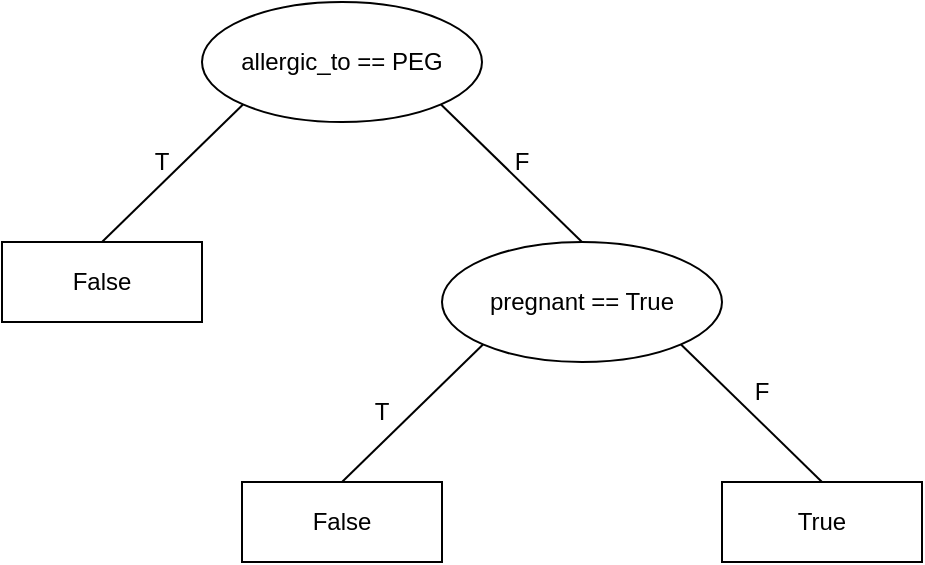 <mxfile version="15.7.0" type="device"><diagram id="9Ys09b4Mtnu84P6SAnuR" name="Page-1"><mxGraphModel dx="2062" dy="1097" grid="1" gridSize="10" guides="1" tooltips="1" connect="1" arrows="1" fold="1" page="1" pageScale="1" pageWidth="1169" pageHeight="1654" math="0" shadow="0"><root><mxCell id="0"/><mxCell id="1" parent="0"/><mxCell id="6cpjqheVmS0y2px9c0vN-4" style="rounded=0;orthogonalLoop=1;jettySize=auto;html=1;exitX=0;exitY=1;exitDx=0;exitDy=0;entryX=0.5;entryY=0;entryDx=0;entryDy=0;endArrow=none;endFill=0;" parent="1" source="6cpjqheVmS0y2px9c0vN-1" target="6cpjqheVmS0y2px9c0vN-3" edge="1"><mxGeometry relative="1" as="geometry"/></mxCell><mxCell id="6cpjqheVmS0y2px9c0vN-8" style="edgeStyle=none;rounded=0;orthogonalLoop=1;jettySize=auto;html=1;exitX=1;exitY=1;exitDx=0;exitDy=0;entryX=0.5;entryY=0;entryDx=0;entryDy=0;endArrow=none;endFill=0;" parent="1" source="6cpjqheVmS0y2px9c0vN-1" target="6cpjqheVmS0y2px9c0vN-7" edge="1"><mxGeometry relative="1" as="geometry"/></mxCell><mxCell id="6cpjqheVmS0y2px9c0vN-1" value="allergic_to == PEG" style="ellipse;whiteSpace=wrap;html=1;" parent="1" vertex="1"><mxGeometry x="130" y="30" width="140" height="60" as="geometry"/></mxCell><mxCell id="6cpjqheVmS0y2px9c0vN-3" value="False" style="rounded=0;whiteSpace=wrap;html=1;" parent="1" vertex="1"><mxGeometry x="30" y="150" width="100" height="40" as="geometry"/></mxCell><mxCell id="6cpjqheVmS0y2px9c0vN-5" value="T" style="text;html=1;strokeColor=none;fillColor=none;align=center;verticalAlign=middle;whiteSpace=wrap;rounded=0;" parent="1" vertex="1"><mxGeometry x="80" y="95" width="60" height="30" as="geometry"/></mxCell><mxCell id="6cpjqheVmS0y2px9c0vN-10" style="edgeStyle=none;rounded=0;orthogonalLoop=1;jettySize=auto;html=1;exitX=0;exitY=1;exitDx=0;exitDy=0;endArrow=none;endFill=0;" parent="1" source="6cpjqheVmS0y2px9c0vN-7" edge="1"><mxGeometry relative="1" as="geometry"><mxPoint x="200" y="270" as="targetPoint"/></mxGeometry></mxCell><mxCell id="6cpjqheVmS0y2px9c0vN-14" style="edgeStyle=none;rounded=0;orthogonalLoop=1;jettySize=auto;html=1;exitX=1;exitY=1;exitDx=0;exitDy=0;entryX=0.5;entryY=0;entryDx=0;entryDy=0;endArrow=none;endFill=0;" parent="1" source="6cpjqheVmS0y2px9c0vN-7" target="6cpjqheVmS0y2px9c0vN-13" edge="1"><mxGeometry relative="1" as="geometry"/></mxCell><mxCell id="6cpjqheVmS0y2px9c0vN-7" value="pregnant == True" style="ellipse;whiteSpace=wrap;html=1;" parent="1" vertex="1"><mxGeometry x="250" y="150" width="140" height="60" as="geometry"/></mxCell><mxCell id="6cpjqheVmS0y2px9c0vN-9" value="F" style="text;html=1;strokeColor=none;fillColor=none;align=center;verticalAlign=middle;whiteSpace=wrap;rounded=0;" parent="1" vertex="1"><mxGeometry x="260" y="95" width="60" height="30" as="geometry"/></mxCell><mxCell id="6cpjqheVmS0y2px9c0vN-11" value="False" style="rounded=0;whiteSpace=wrap;html=1;" parent="1" vertex="1"><mxGeometry x="150" y="270" width="100" height="40" as="geometry"/></mxCell><mxCell id="6cpjqheVmS0y2px9c0vN-12" value="T" style="text;html=1;strokeColor=none;fillColor=none;align=center;verticalAlign=middle;whiteSpace=wrap;rounded=0;" parent="1" vertex="1"><mxGeometry x="190" y="220" width="60" height="30" as="geometry"/></mxCell><mxCell id="6cpjqheVmS0y2px9c0vN-13" value="True" style="rounded=0;whiteSpace=wrap;html=1;" parent="1" vertex="1"><mxGeometry x="390" y="270" width="100" height="40" as="geometry"/></mxCell><mxCell id="6cpjqheVmS0y2px9c0vN-15" value="F" style="text;html=1;strokeColor=none;fillColor=none;align=center;verticalAlign=middle;whiteSpace=wrap;rounded=0;" parent="1" vertex="1"><mxGeometry x="380" y="210" width="60" height="30" as="geometry"/></mxCell></root></mxGraphModel></diagram></mxfile>